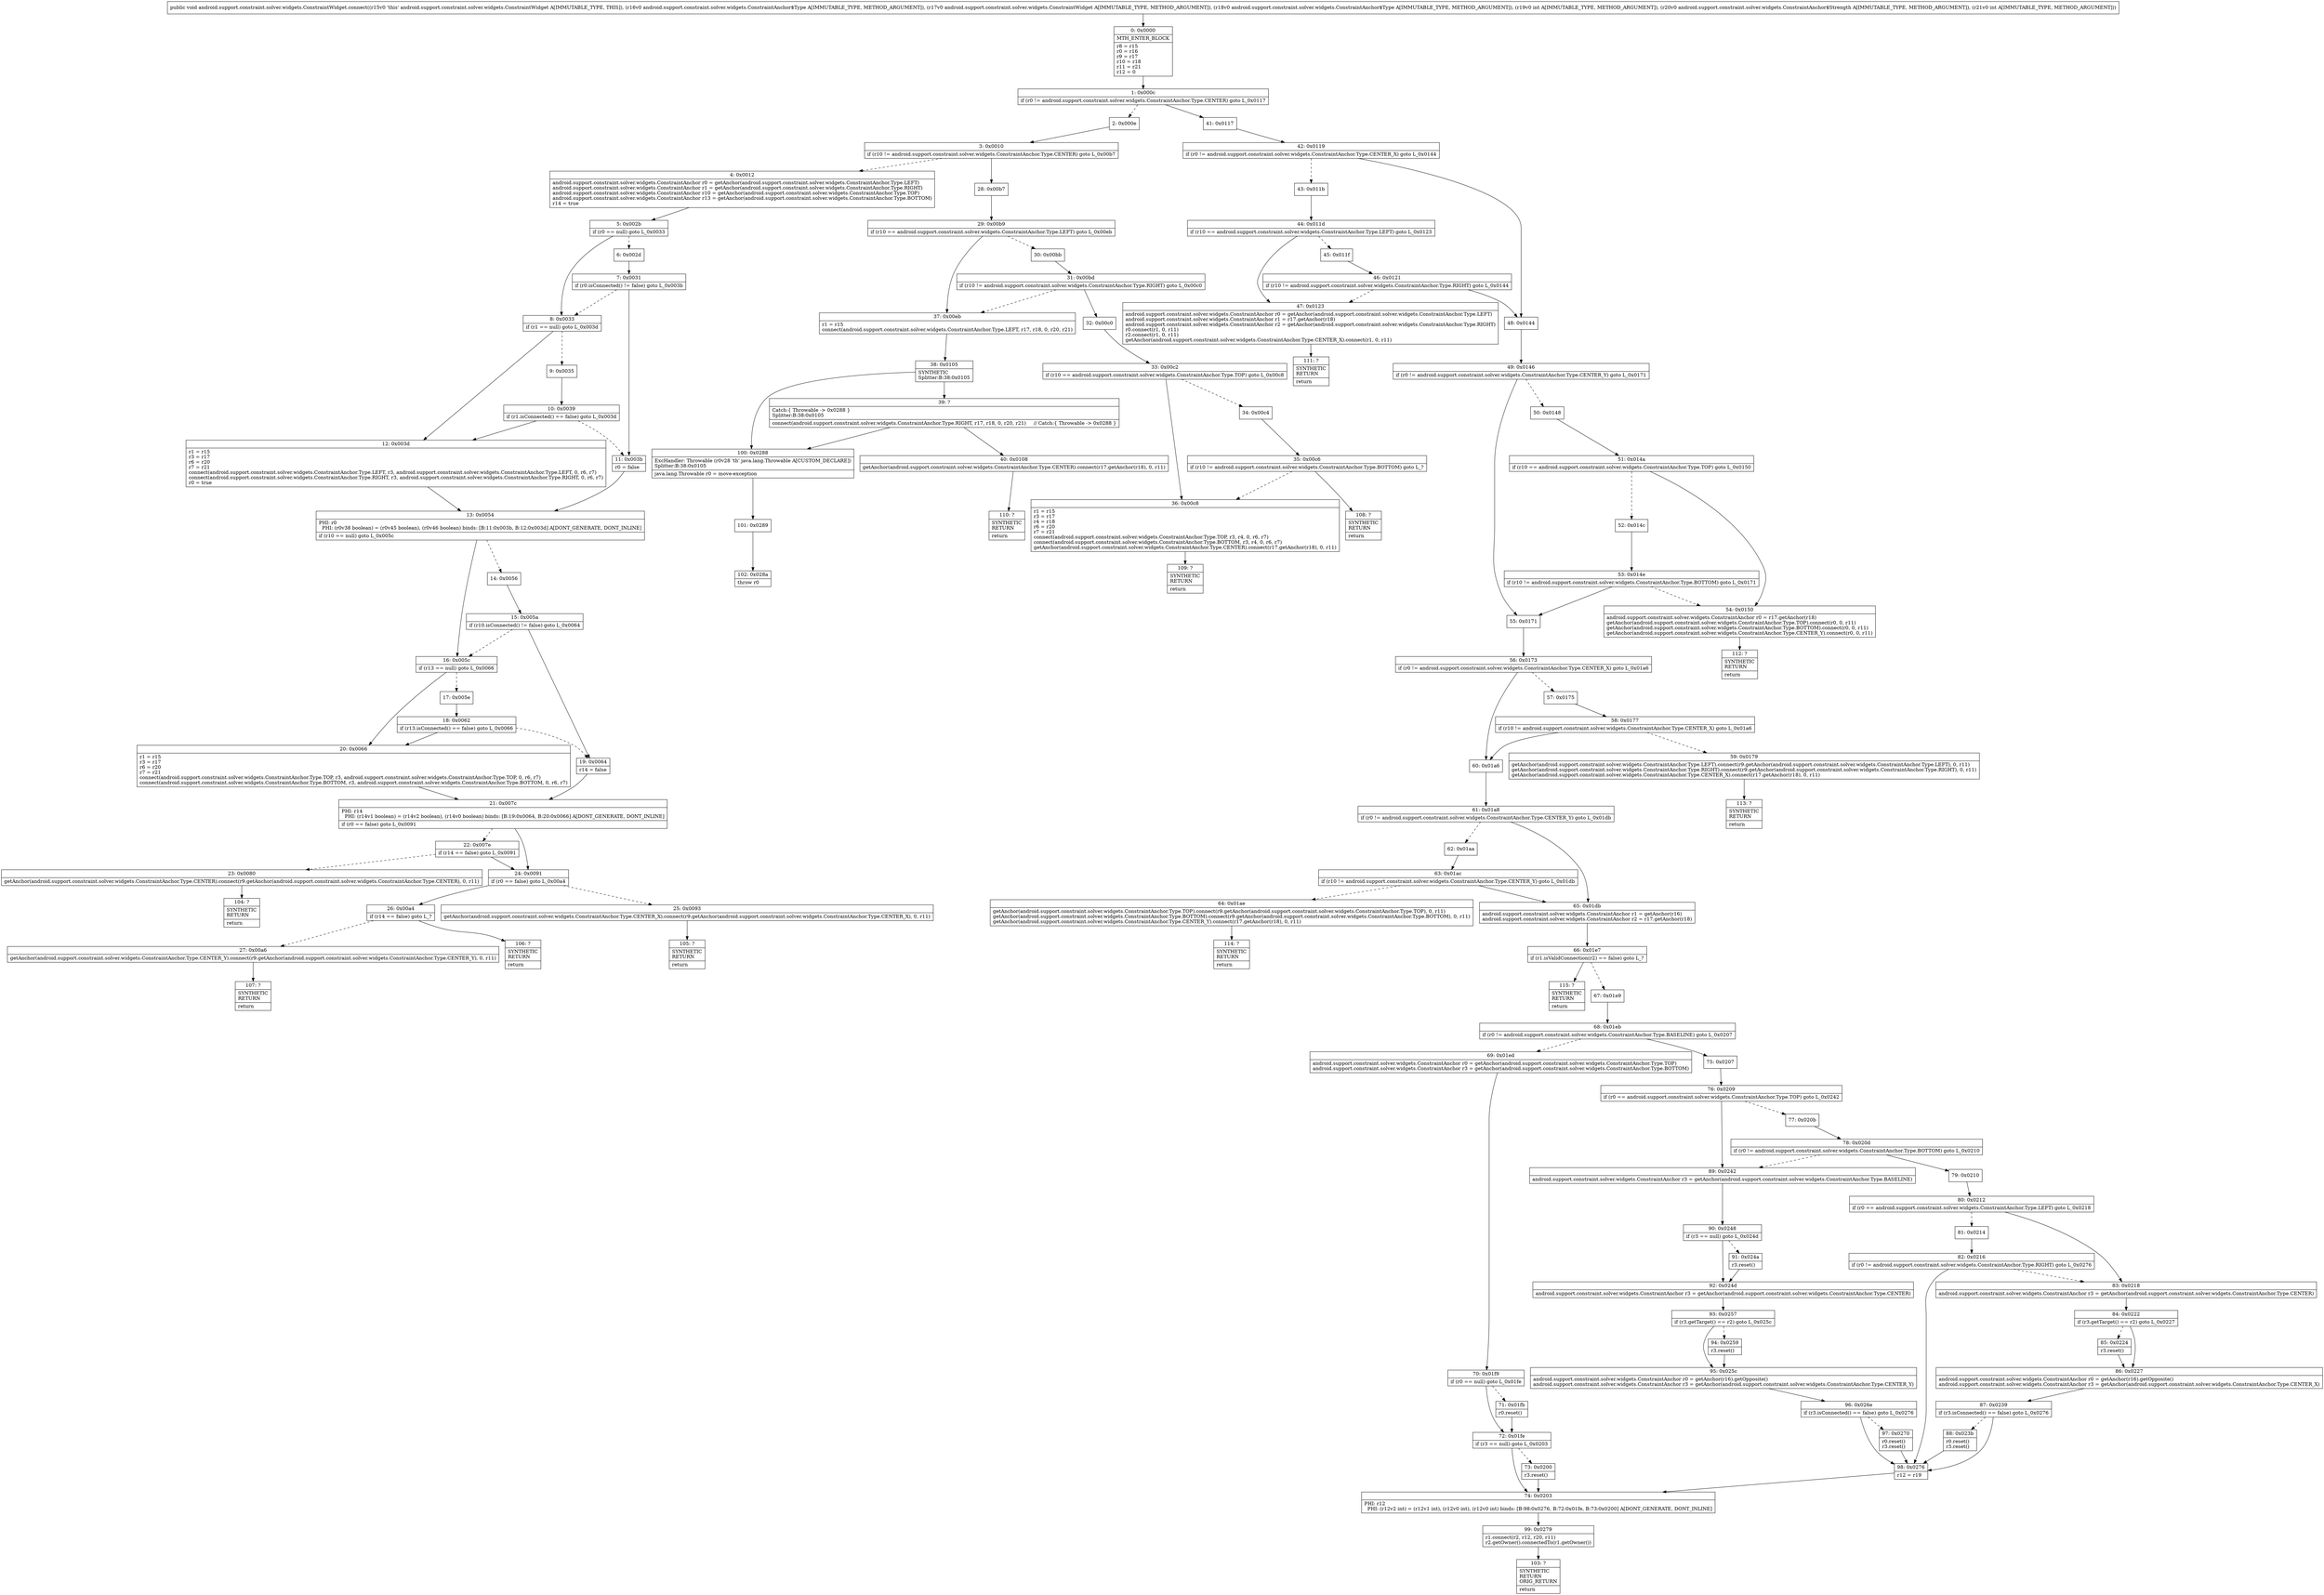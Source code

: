 digraph "CFG forandroid.support.constraint.solver.widgets.ConstraintWidget.connect(Landroid\/support\/constraint\/solver\/widgets\/ConstraintAnchor$Type;Landroid\/support\/constraint\/solver\/widgets\/ConstraintWidget;Landroid\/support\/constraint\/solver\/widgets\/ConstraintAnchor$Type;ILandroid\/support\/constraint\/solver\/widgets\/ConstraintAnchor$Strength;I)V" {
Node_0 [shape=record,label="{0\:\ 0x0000|MTH_ENTER_BLOCK\l|r8 = r15\lr0 = r16\lr9 = r17\lr10 = r18\lr11 = r21\lr12 = 0\l}"];
Node_1 [shape=record,label="{1\:\ 0x000c|if (r0 != android.support.constraint.solver.widgets.ConstraintAnchor.Type.CENTER) goto L_0x0117\l}"];
Node_2 [shape=record,label="{2\:\ 0x000e}"];
Node_3 [shape=record,label="{3\:\ 0x0010|if (r10 != android.support.constraint.solver.widgets.ConstraintAnchor.Type.CENTER) goto L_0x00b7\l}"];
Node_4 [shape=record,label="{4\:\ 0x0012|android.support.constraint.solver.widgets.ConstraintAnchor r0 = getAnchor(android.support.constraint.solver.widgets.ConstraintAnchor.Type.LEFT)\landroid.support.constraint.solver.widgets.ConstraintAnchor r1 = getAnchor(android.support.constraint.solver.widgets.ConstraintAnchor.Type.RIGHT)\landroid.support.constraint.solver.widgets.ConstraintAnchor r10 = getAnchor(android.support.constraint.solver.widgets.ConstraintAnchor.Type.TOP)\landroid.support.constraint.solver.widgets.ConstraintAnchor r13 = getAnchor(android.support.constraint.solver.widgets.ConstraintAnchor.Type.BOTTOM)\lr14 = true\l}"];
Node_5 [shape=record,label="{5\:\ 0x002b|if (r0 == null) goto L_0x0033\l}"];
Node_6 [shape=record,label="{6\:\ 0x002d}"];
Node_7 [shape=record,label="{7\:\ 0x0031|if (r0.isConnected() != false) goto L_0x003b\l}"];
Node_8 [shape=record,label="{8\:\ 0x0033|if (r1 == null) goto L_0x003d\l}"];
Node_9 [shape=record,label="{9\:\ 0x0035}"];
Node_10 [shape=record,label="{10\:\ 0x0039|if (r1.isConnected() == false) goto L_0x003d\l}"];
Node_11 [shape=record,label="{11\:\ 0x003b|r0 = false\l}"];
Node_12 [shape=record,label="{12\:\ 0x003d|r1 = r15\lr3 = r17\lr6 = r20\lr7 = r21\lconnect(android.support.constraint.solver.widgets.ConstraintAnchor.Type.LEFT, r3, android.support.constraint.solver.widgets.ConstraintAnchor.Type.LEFT, 0, r6, r7)\lconnect(android.support.constraint.solver.widgets.ConstraintAnchor.Type.RIGHT, r3, android.support.constraint.solver.widgets.ConstraintAnchor.Type.RIGHT, 0, r6, r7)\lr0 = true\l}"];
Node_13 [shape=record,label="{13\:\ 0x0054|PHI: r0 \l  PHI: (r0v38 boolean) = (r0v45 boolean), (r0v46 boolean) binds: [B:11:0x003b, B:12:0x003d] A[DONT_GENERATE, DONT_INLINE]\l|if (r10 == null) goto L_0x005c\l}"];
Node_14 [shape=record,label="{14\:\ 0x0056}"];
Node_15 [shape=record,label="{15\:\ 0x005a|if (r10.isConnected() != false) goto L_0x0064\l}"];
Node_16 [shape=record,label="{16\:\ 0x005c|if (r13 == null) goto L_0x0066\l}"];
Node_17 [shape=record,label="{17\:\ 0x005e}"];
Node_18 [shape=record,label="{18\:\ 0x0062|if (r13.isConnected() == false) goto L_0x0066\l}"];
Node_19 [shape=record,label="{19\:\ 0x0064|r14 = false\l}"];
Node_20 [shape=record,label="{20\:\ 0x0066|r1 = r15\lr3 = r17\lr6 = r20\lr7 = r21\lconnect(android.support.constraint.solver.widgets.ConstraintAnchor.Type.TOP, r3, android.support.constraint.solver.widgets.ConstraintAnchor.Type.TOP, 0, r6, r7)\lconnect(android.support.constraint.solver.widgets.ConstraintAnchor.Type.BOTTOM, r3, android.support.constraint.solver.widgets.ConstraintAnchor.Type.BOTTOM, 0, r6, r7)\l}"];
Node_21 [shape=record,label="{21\:\ 0x007c|PHI: r14 \l  PHI: (r14v1 boolean) = (r14v2 boolean), (r14v0 boolean) binds: [B:19:0x0064, B:20:0x0066] A[DONT_GENERATE, DONT_INLINE]\l|if (r0 == false) goto L_0x0091\l}"];
Node_22 [shape=record,label="{22\:\ 0x007e|if (r14 == false) goto L_0x0091\l}"];
Node_23 [shape=record,label="{23\:\ 0x0080|getAnchor(android.support.constraint.solver.widgets.ConstraintAnchor.Type.CENTER).connect(r9.getAnchor(android.support.constraint.solver.widgets.ConstraintAnchor.Type.CENTER), 0, r11)\l}"];
Node_24 [shape=record,label="{24\:\ 0x0091|if (r0 == false) goto L_0x00a4\l}"];
Node_25 [shape=record,label="{25\:\ 0x0093|getAnchor(android.support.constraint.solver.widgets.ConstraintAnchor.Type.CENTER_X).connect(r9.getAnchor(android.support.constraint.solver.widgets.ConstraintAnchor.Type.CENTER_X), 0, r11)\l}"];
Node_26 [shape=record,label="{26\:\ 0x00a4|if (r14 == false) goto L_?\l}"];
Node_27 [shape=record,label="{27\:\ 0x00a6|getAnchor(android.support.constraint.solver.widgets.ConstraintAnchor.Type.CENTER_Y).connect(r9.getAnchor(android.support.constraint.solver.widgets.ConstraintAnchor.Type.CENTER_Y), 0, r11)\l}"];
Node_28 [shape=record,label="{28\:\ 0x00b7}"];
Node_29 [shape=record,label="{29\:\ 0x00b9|if (r10 == android.support.constraint.solver.widgets.ConstraintAnchor.Type.LEFT) goto L_0x00eb\l}"];
Node_30 [shape=record,label="{30\:\ 0x00bb}"];
Node_31 [shape=record,label="{31\:\ 0x00bd|if (r10 != android.support.constraint.solver.widgets.ConstraintAnchor.Type.RIGHT) goto L_0x00c0\l}"];
Node_32 [shape=record,label="{32\:\ 0x00c0}"];
Node_33 [shape=record,label="{33\:\ 0x00c2|if (r10 == android.support.constraint.solver.widgets.ConstraintAnchor.Type.TOP) goto L_0x00c8\l}"];
Node_34 [shape=record,label="{34\:\ 0x00c4}"];
Node_35 [shape=record,label="{35\:\ 0x00c6|if (r10 != android.support.constraint.solver.widgets.ConstraintAnchor.Type.BOTTOM) goto L_?\l}"];
Node_36 [shape=record,label="{36\:\ 0x00c8|r1 = r15\lr3 = r17\lr4 = r18\lr6 = r20\lr7 = r21\lconnect(android.support.constraint.solver.widgets.ConstraintAnchor.Type.TOP, r3, r4, 0, r6, r7)\lconnect(android.support.constraint.solver.widgets.ConstraintAnchor.Type.BOTTOM, r3, r4, 0, r6, r7)\lgetAnchor(android.support.constraint.solver.widgets.ConstraintAnchor.Type.CENTER).connect(r17.getAnchor(r18), 0, r11)\l}"];
Node_37 [shape=record,label="{37\:\ 0x00eb|r1 = r15\lconnect(android.support.constraint.solver.widgets.ConstraintAnchor.Type.LEFT, r17, r18, 0, r20, r21)\l}"];
Node_38 [shape=record,label="{38\:\ 0x0105|SYNTHETIC\lSplitter:B:38:0x0105\l}"];
Node_39 [shape=record,label="{39\:\ ?|Catch:\{ Throwable \-\> 0x0288 \}\lSplitter:B:38:0x0105\l|connect(android.support.constraint.solver.widgets.ConstraintAnchor.Type.RIGHT, r17, r18, 0, r20, r21)     \/\/ Catch:\{ Throwable \-\> 0x0288 \}\l}"];
Node_40 [shape=record,label="{40\:\ 0x0108|getAnchor(android.support.constraint.solver.widgets.ConstraintAnchor.Type.CENTER).connect(r17.getAnchor(r18), 0, r11)\l}"];
Node_41 [shape=record,label="{41\:\ 0x0117}"];
Node_42 [shape=record,label="{42\:\ 0x0119|if (r0 != android.support.constraint.solver.widgets.ConstraintAnchor.Type.CENTER_X) goto L_0x0144\l}"];
Node_43 [shape=record,label="{43\:\ 0x011b}"];
Node_44 [shape=record,label="{44\:\ 0x011d|if (r10 == android.support.constraint.solver.widgets.ConstraintAnchor.Type.LEFT) goto L_0x0123\l}"];
Node_45 [shape=record,label="{45\:\ 0x011f}"];
Node_46 [shape=record,label="{46\:\ 0x0121|if (r10 != android.support.constraint.solver.widgets.ConstraintAnchor.Type.RIGHT) goto L_0x0144\l}"];
Node_47 [shape=record,label="{47\:\ 0x0123|android.support.constraint.solver.widgets.ConstraintAnchor r0 = getAnchor(android.support.constraint.solver.widgets.ConstraintAnchor.Type.LEFT)\landroid.support.constraint.solver.widgets.ConstraintAnchor r1 = r17.getAnchor(r18)\landroid.support.constraint.solver.widgets.ConstraintAnchor r2 = getAnchor(android.support.constraint.solver.widgets.ConstraintAnchor.Type.RIGHT)\lr0.connect(r1, 0, r11)\lr2.connect(r1, 0, r11)\lgetAnchor(android.support.constraint.solver.widgets.ConstraintAnchor.Type.CENTER_X).connect(r1, 0, r11)\l}"];
Node_48 [shape=record,label="{48\:\ 0x0144}"];
Node_49 [shape=record,label="{49\:\ 0x0146|if (r0 != android.support.constraint.solver.widgets.ConstraintAnchor.Type.CENTER_Y) goto L_0x0171\l}"];
Node_50 [shape=record,label="{50\:\ 0x0148}"];
Node_51 [shape=record,label="{51\:\ 0x014a|if (r10 == android.support.constraint.solver.widgets.ConstraintAnchor.Type.TOP) goto L_0x0150\l}"];
Node_52 [shape=record,label="{52\:\ 0x014c}"];
Node_53 [shape=record,label="{53\:\ 0x014e|if (r10 != android.support.constraint.solver.widgets.ConstraintAnchor.Type.BOTTOM) goto L_0x0171\l}"];
Node_54 [shape=record,label="{54\:\ 0x0150|android.support.constraint.solver.widgets.ConstraintAnchor r0 = r17.getAnchor(r18)\lgetAnchor(android.support.constraint.solver.widgets.ConstraintAnchor.Type.TOP).connect(r0, 0, r11)\lgetAnchor(android.support.constraint.solver.widgets.ConstraintAnchor.Type.BOTTOM).connect(r0, 0, r11)\lgetAnchor(android.support.constraint.solver.widgets.ConstraintAnchor.Type.CENTER_Y).connect(r0, 0, r11)\l}"];
Node_55 [shape=record,label="{55\:\ 0x0171}"];
Node_56 [shape=record,label="{56\:\ 0x0173|if (r0 != android.support.constraint.solver.widgets.ConstraintAnchor.Type.CENTER_X) goto L_0x01a6\l}"];
Node_57 [shape=record,label="{57\:\ 0x0175}"];
Node_58 [shape=record,label="{58\:\ 0x0177|if (r10 != android.support.constraint.solver.widgets.ConstraintAnchor.Type.CENTER_X) goto L_0x01a6\l}"];
Node_59 [shape=record,label="{59\:\ 0x0179|getAnchor(android.support.constraint.solver.widgets.ConstraintAnchor.Type.LEFT).connect(r9.getAnchor(android.support.constraint.solver.widgets.ConstraintAnchor.Type.LEFT), 0, r11)\lgetAnchor(android.support.constraint.solver.widgets.ConstraintAnchor.Type.RIGHT).connect(r9.getAnchor(android.support.constraint.solver.widgets.ConstraintAnchor.Type.RIGHT), 0, r11)\lgetAnchor(android.support.constraint.solver.widgets.ConstraintAnchor.Type.CENTER_X).connect(r17.getAnchor(r18), 0, r11)\l}"];
Node_60 [shape=record,label="{60\:\ 0x01a6}"];
Node_61 [shape=record,label="{61\:\ 0x01a8|if (r0 != android.support.constraint.solver.widgets.ConstraintAnchor.Type.CENTER_Y) goto L_0x01db\l}"];
Node_62 [shape=record,label="{62\:\ 0x01aa}"];
Node_63 [shape=record,label="{63\:\ 0x01ac|if (r10 != android.support.constraint.solver.widgets.ConstraintAnchor.Type.CENTER_Y) goto L_0x01db\l}"];
Node_64 [shape=record,label="{64\:\ 0x01ae|getAnchor(android.support.constraint.solver.widgets.ConstraintAnchor.Type.TOP).connect(r9.getAnchor(android.support.constraint.solver.widgets.ConstraintAnchor.Type.TOP), 0, r11)\lgetAnchor(android.support.constraint.solver.widgets.ConstraintAnchor.Type.BOTTOM).connect(r9.getAnchor(android.support.constraint.solver.widgets.ConstraintAnchor.Type.BOTTOM), 0, r11)\lgetAnchor(android.support.constraint.solver.widgets.ConstraintAnchor.Type.CENTER_Y).connect(r17.getAnchor(r18), 0, r11)\l}"];
Node_65 [shape=record,label="{65\:\ 0x01db|android.support.constraint.solver.widgets.ConstraintAnchor r1 = getAnchor(r16)\landroid.support.constraint.solver.widgets.ConstraintAnchor r2 = r17.getAnchor(r18)\l}"];
Node_66 [shape=record,label="{66\:\ 0x01e7|if (r1.isValidConnection(r2) == false) goto L_?\l}"];
Node_67 [shape=record,label="{67\:\ 0x01e9}"];
Node_68 [shape=record,label="{68\:\ 0x01eb|if (r0 != android.support.constraint.solver.widgets.ConstraintAnchor.Type.BASELINE) goto L_0x0207\l}"];
Node_69 [shape=record,label="{69\:\ 0x01ed|android.support.constraint.solver.widgets.ConstraintAnchor r0 = getAnchor(android.support.constraint.solver.widgets.ConstraintAnchor.Type.TOP)\landroid.support.constraint.solver.widgets.ConstraintAnchor r3 = getAnchor(android.support.constraint.solver.widgets.ConstraintAnchor.Type.BOTTOM)\l}"];
Node_70 [shape=record,label="{70\:\ 0x01f9|if (r0 == null) goto L_0x01fe\l}"];
Node_71 [shape=record,label="{71\:\ 0x01fb|r0.reset()\l}"];
Node_72 [shape=record,label="{72\:\ 0x01fe|if (r3 == null) goto L_0x0203\l}"];
Node_73 [shape=record,label="{73\:\ 0x0200|r3.reset()\l}"];
Node_74 [shape=record,label="{74\:\ 0x0203|PHI: r12 \l  PHI: (r12v2 int) = (r12v1 int), (r12v0 int), (r12v0 int) binds: [B:98:0x0276, B:72:0x01fe, B:73:0x0200] A[DONT_GENERATE, DONT_INLINE]\l}"];
Node_75 [shape=record,label="{75\:\ 0x0207}"];
Node_76 [shape=record,label="{76\:\ 0x0209|if (r0 == android.support.constraint.solver.widgets.ConstraintAnchor.Type.TOP) goto L_0x0242\l}"];
Node_77 [shape=record,label="{77\:\ 0x020b}"];
Node_78 [shape=record,label="{78\:\ 0x020d|if (r0 != android.support.constraint.solver.widgets.ConstraintAnchor.Type.BOTTOM) goto L_0x0210\l}"];
Node_79 [shape=record,label="{79\:\ 0x0210}"];
Node_80 [shape=record,label="{80\:\ 0x0212|if (r0 == android.support.constraint.solver.widgets.ConstraintAnchor.Type.LEFT) goto L_0x0218\l}"];
Node_81 [shape=record,label="{81\:\ 0x0214}"];
Node_82 [shape=record,label="{82\:\ 0x0216|if (r0 != android.support.constraint.solver.widgets.ConstraintAnchor.Type.RIGHT) goto L_0x0276\l}"];
Node_83 [shape=record,label="{83\:\ 0x0218|android.support.constraint.solver.widgets.ConstraintAnchor r3 = getAnchor(android.support.constraint.solver.widgets.ConstraintAnchor.Type.CENTER)\l}"];
Node_84 [shape=record,label="{84\:\ 0x0222|if (r3.getTarget() == r2) goto L_0x0227\l}"];
Node_85 [shape=record,label="{85\:\ 0x0224|r3.reset()\l}"];
Node_86 [shape=record,label="{86\:\ 0x0227|android.support.constraint.solver.widgets.ConstraintAnchor r0 = getAnchor(r16).getOpposite()\landroid.support.constraint.solver.widgets.ConstraintAnchor r3 = getAnchor(android.support.constraint.solver.widgets.ConstraintAnchor.Type.CENTER_X)\l}"];
Node_87 [shape=record,label="{87\:\ 0x0239|if (r3.isConnected() == false) goto L_0x0276\l}"];
Node_88 [shape=record,label="{88\:\ 0x023b|r0.reset()\lr3.reset()\l}"];
Node_89 [shape=record,label="{89\:\ 0x0242|android.support.constraint.solver.widgets.ConstraintAnchor r3 = getAnchor(android.support.constraint.solver.widgets.ConstraintAnchor.Type.BASELINE)\l}"];
Node_90 [shape=record,label="{90\:\ 0x0248|if (r3 == null) goto L_0x024d\l}"];
Node_91 [shape=record,label="{91\:\ 0x024a|r3.reset()\l}"];
Node_92 [shape=record,label="{92\:\ 0x024d|android.support.constraint.solver.widgets.ConstraintAnchor r3 = getAnchor(android.support.constraint.solver.widgets.ConstraintAnchor.Type.CENTER)\l}"];
Node_93 [shape=record,label="{93\:\ 0x0257|if (r3.getTarget() == r2) goto L_0x025c\l}"];
Node_94 [shape=record,label="{94\:\ 0x0259|r3.reset()\l}"];
Node_95 [shape=record,label="{95\:\ 0x025c|android.support.constraint.solver.widgets.ConstraintAnchor r0 = getAnchor(r16).getOpposite()\landroid.support.constraint.solver.widgets.ConstraintAnchor r3 = getAnchor(android.support.constraint.solver.widgets.ConstraintAnchor.Type.CENTER_Y)\l}"];
Node_96 [shape=record,label="{96\:\ 0x026e|if (r3.isConnected() == false) goto L_0x0276\l}"];
Node_97 [shape=record,label="{97\:\ 0x0270|r0.reset()\lr3.reset()\l}"];
Node_98 [shape=record,label="{98\:\ 0x0276|r12 = r19\l}"];
Node_99 [shape=record,label="{99\:\ 0x0279|r1.connect(r2, r12, r20, r11)\lr2.getOwner().connectedTo(r1.getOwner())\l}"];
Node_100 [shape=record,label="{100\:\ 0x0288|ExcHandler: Throwable (r0v28 'th' java.lang.Throwable A[CUSTOM_DECLARE])\lSplitter:B:38:0x0105\l|java.lang.Throwable r0 = move\-exception\l}"];
Node_101 [shape=record,label="{101\:\ 0x0289}"];
Node_102 [shape=record,label="{102\:\ 0x028a|throw r0\l}"];
Node_103 [shape=record,label="{103\:\ ?|SYNTHETIC\lRETURN\lORIG_RETURN\l|return\l}"];
Node_104 [shape=record,label="{104\:\ ?|SYNTHETIC\lRETURN\l|return\l}"];
Node_105 [shape=record,label="{105\:\ ?|SYNTHETIC\lRETURN\l|return\l}"];
Node_106 [shape=record,label="{106\:\ ?|SYNTHETIC\lRETURN\l|return\l}"];
Node_107 [shape=record,label="{107\:\ ?|SYNTHETIC\lRETURN\l|return\l}"];
Node_108 [shape=record,label="{108\:\ ?|SYNTHETIC\lRETURN\l|return\l}"];
Node_109 [shape=record,label="{109\:\ ?|SYNTHETIC\lRETURN\l|return\l}"];
Node_110 [shape=record,label="{110\:\ ?|SYNTHETIC\lRETURN\l|return\l}"];
Node_111 [shape=record,label="{111\:\ ?|SYNTHETIC\lRETURN\l|return\l}"];
Node_112 [shape=record,label="{112\:\ ?|SYNTHETIC\lRETURN\l|return\l}"];
Node_113 [shape=record,label="{113\:\ ?|SYNTHETIC\lRETURN\l|return\l}"];
Node_114 [shape=record,label="{114\:\ ?|SYNTHETIC\lRETURN\l|return\l}"];
Node_115 [shape=record,label="{115\:\ ?|SYNTHETIC\lRETURN\l|return\l}"];
MethodNode[shape=record,label="{public void android.support.constraint.solver.widgets.ConstraintWidget.connect((r15v0 'this' android.support.constraint.solver.widgets.ConstraintWidget A[IMMUTABLE_TYPE, THIS]), (r16v0 android.support.constraint.solver.widgets.ConstraintAnchor$Type A[IMMUTABLE_TYPE, METHOD_ARGUMENT]), (r17v0 android.support.constraint.solver.widgets.ConstraintWidget A[IMMUTABLE_TYPE, METHOD_ARGUMENT]), (r18v0 android.support.constraint.solver.widgets.ConstraintAnchor$Type A[IMMUTABLE_TYPE, METHOD_ARGUMENT]), (r19v0 int A[IMMUTABLE_TYPE, METHOD_ARGUMENT]), (r20v0 android.support.constraint.solver.widgets.ConstraintAnchor$Strength A[IMMUTABLE_TYPE, METHOD_ARGUMENT]), (r21v0 int A[IMMUTABLE_TYPE, METHOD_ARGUMENT])) }"];
MethodNode -> Node_0;
Node_0 -> Node_1;
Node_1 -> Node_2[style=dashed];
Node_1 -> Node_41;
Node_2 -> Node_3;
Node_3 -> Node_4[style=dashed];
Node_3 -> Node_28;
Node_4 -> Node_5;
Node_5 -> Node_6[style=dashed];
Node_5 -> Node_8;
Node_6 -> Node_7;
Node_7 -> Node_8[style=dashed];
Node_7 -> Node_11;
Node_8 -> Node_9[style=dashed];
Node_8 -> Node_12;
Node_9 -> Node_10;
Node_10 -> Node_11[style=dashed];
Node_10 -> Node_12;
Node_11 -> Node_13;
Node_12 -> Node_13;
Node_13 -> Node_14[style=dashed];
Node_13 -> Node_16;
Node_14 -> Node_15;
Node_15 -> Node_16[style=dashed];
Node_15 -> Node_19;
Node_16 -> Node_17[style=dashed];
Node_16 -> Node_20;
Node_17 -> Node_18;
Node_18 -> Node_19[style=dashed];
Node_18 -> Node_20;
Node_19 -> Node_21;
Node_20 -> Node_21;
Node_21 -> Node_22[style=dashed];
Node_21 -> Node_24;
Node_22 -> Node_23[style=dashed];
Node_22 -> Node_24;
Node_23 -> Node_104;
Node_24 -> Node_25[style=dashed];
Node_24 -> Node_26;
Node_25 -> Node_105;
Node_26 -> Node_27[style=dashed];
Node_26 -> Node_106;
Node_27 -> Node_107;
Node_28 -> Node_29;
Node_29 -> Node_30[style=dashed];
Node_29 -> Node_37;
Node_30 -> Node_31;
Node_31 -> Node_32;
Node_31 -> Node_37[style=dashed];
Node_32 -> Node_33;
Node_33 -> Node_34[style=dashed];
Node_33 -> Node_36;
Node_34 -> Node_35;
Node_35 -> Node_36[style=dashed];
Node_35 -> Node_108;
Node_36 -> Node_109;
Node_37 -> Node_38;
Node_38 -> Node_39;
Node_38 -> Node_100;
Node_39 -> Node_40;
Node_39 -> Node_100;
Node_40 -> Node_110;
Node_41 -> Node_42;
Node_42 -> Node_43[style=dashed];
Node_42 -> Node_48;
Node_43 -> Node_44;
Node_44 -> Node_45[style=dashed];
Node_44 -> Node_47;
Node_45 -> Node_46;
Node_46 -> Node_47[style=dashed];
Node_46 -> Node_48;
Node_47 -> Node_111;
Node_48 -> Node_49;
Node_49 -> Node_50[style=dashed];
Node_49 -> Node_55;
Node_50 -> Node_51;
Node_51 -> Node_52[style=dashed];
Node_51 -> Node_54;
Node_52 -> Node_53;
Node_53 -> Node_54[style=dashed];
Node_53 -> Node_55;
Node_54 -> Node_112;
Node_55 -> Node_56;
Node_56 -> Node_57[style=dashed];
Node_56 -> Node_60;
Node_57 -> Node_58;
Node_58 -> Node_59[style=dashed];
Node_58 -> Node_60;
Node_59 -> Node_113;
Node_60 -> Node_61;
Node_61 -> Node_62[style=dashed];
Node_61 -> Node_65;
Node_62 -> Node_63;
Node_63 -> Node_64[style=dashed];
Node_63 -> Node_65;
Node_64 -> Node_114;
Node_65 -> Node_66;
Node_66 -> Node_67[style=dashed];
Node_66 -> Node_115;
Node_67 -> Node_68;
Node_68 -> Node_69[style=dashed];
Node_68 -> Node_75;
Node_69 -> Node_70;
Node_70 -> Node_71[style=dashed];
Node_70 -> Node_72;
Node_71 -> Node_72;
Node_72 -> Node_73[style=dashed];
Node_72 -> Node_74;
Node_73 -> Node_74;
Node_74 -> Node_99;
Node_75 -> Node_76;
Node_76 -> Node_77[style=dashed];
Node_76 -> Node_89;
Node_77 -> Node_78;
Node_78 -> Node_79;
Node_78 -> Node_89[style=dashed];
Node_79 -> Node_80;
Node_80 -> Node_81[style=dashed];
Node_80 -> Node_83;
Node_81 -> Node_82;
Node_82 -> Node_83[style=dashed];
Node_82 -> Node_98;
Node_83 -> Node_84;
Node_84 -> Node_85[style=dashed];
Node_84 -> Node_86;
Node_85 -> Node_86;
Node_86 -> Node_87;
Node_87 -> Node_88[style=dashed];
Node_87 -> Node_98;
Node_88 -> Node_98;
Node_89 -> Node_90;
Node_90 -> Node_91[style=dashed];
Node_90 -> Node_92;
Node_91 -> Node_92;
Node_92 -> Node_93;
Node_93 -> Node_94[style=dashed];
Node_93 -> Node_95;
Node_94 -> Node_95;
Node_95 -> Node_96;
Node_96 -> Node_97[style=dashed];
Node_96 -> Node_98;
Node_97 -> Node_98;
Node_98 -> Node_74;
Node_99 -> Node_103;
Node_100 -> Node_101;
Node_101 -> Node_102;
}

